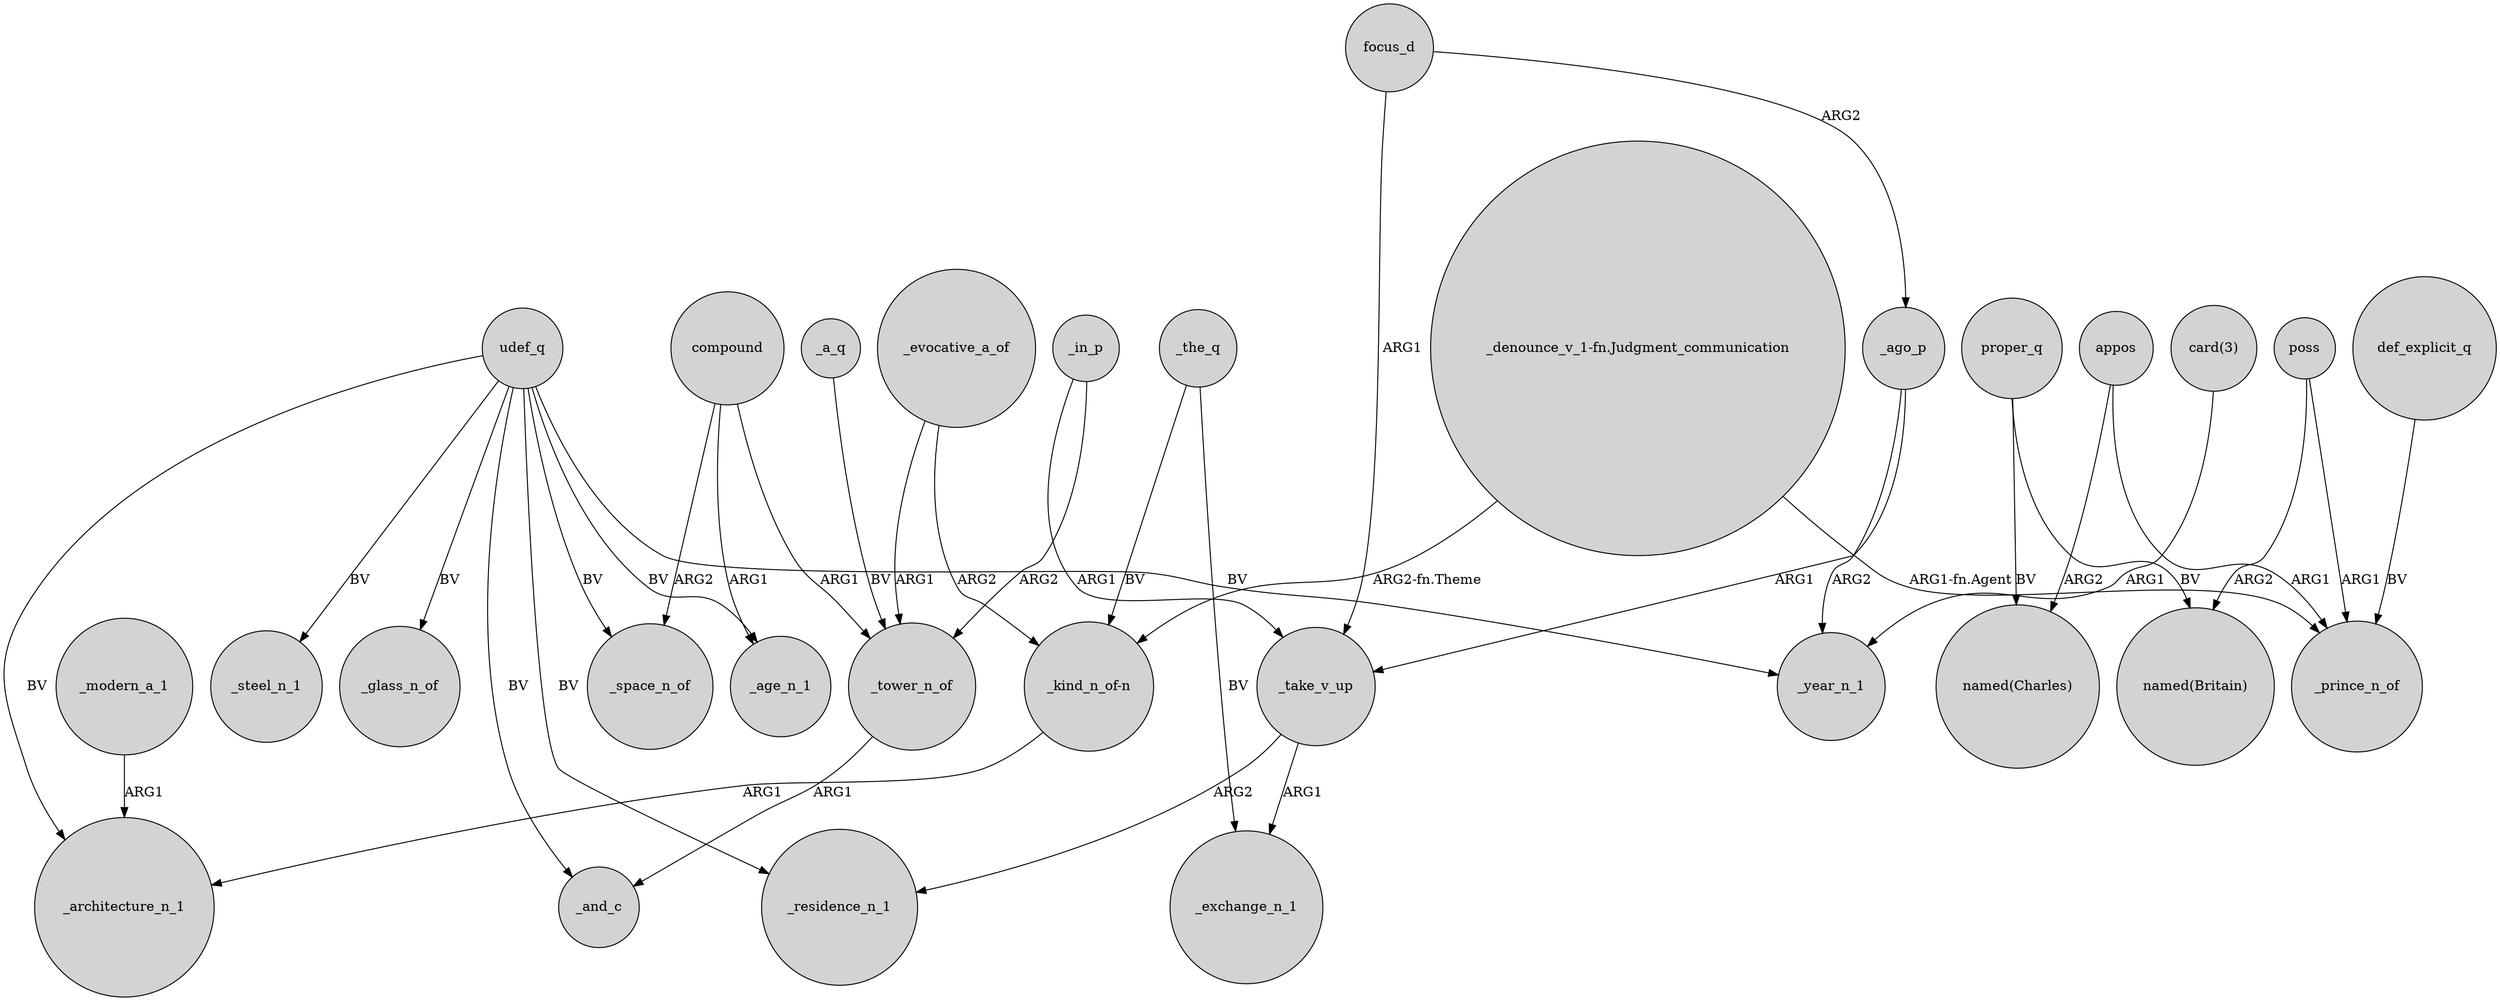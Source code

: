 digraph {
	node [shape=circle style=filled]
	_modern_a_1 -> _architecture_n_1 [label=ARG1]
	_tower_n_of -> _and_c [label=ARG1]
	compound -> _tower_n_of [label=ARG1]
	udef_q -> _architecture_n_1 [label=BV]
	_take_v_up -> _exchange_n_1 [label=ARG1]
	_in_p -> _take_v_up [label=ARG1]
	compound -> _space_n_of [label=ARG2]
	_evocative_a_of -> _tower_n_of [label=ARG1]
	udef_q -> _steel_n_1 [label=BV]
	"_denounce_v_1-fn.Judgment_communication" -> "_kind_n_of-n" [label="ARG2-fn.Theme"]
	appos -> _prince_n_of [label=ARG1]
	_ago_p -> _take_v_up [label=ARG1]
	_evocative_a_of -> "_kind_n_of-n" [label=ARG2]
	compound -> _age_n_1 [label=ARG1]
	_in_p -> _tower_n_of [label=ARG2]
	_ago_p -> _year_n_1 [label=ARG2]
	"_denounce_v_1-fn.Judgment_communication" -> _prince_n_of [label="ARG1-fn.Agent"]
	udef_q -> _space_n_of [label=BV]
	poss -> _prince_n_of [label=ARG1]
	_a_q -> _tower_n_of [label=BV]
	"card(3)" -> _year_n_1 [label=ARG1]
	focus_d -> _take_v_up [label=ARG1]
	udef_q -> _age_n_1 [label=BV]
	"_kind_n_of-n" -> _architecture_n_1 [label=ARG1]
	udef_q -> _glass_n_of [label=BV]
	appos -> "named(Charles)" [label=ARG2]
	_the_q -> "_kind_n_of-n" [label=BV]
	proper_q -> "named(Charles)" [label=BV]
	udef_q -> _year_n_1 [label=BV]
	focus_d -> _ago_p [label=ARG2]
	udef_q -> _residence_n_1 [label=BV]
	_take_v_up -> _residence_n_1 [label=ARG2]
	udef_q -> _and_c [label=BV]
	poss -> "named(Britain)" [label=ARG2]
	_the_q -> _exchange_n_1 [label=BV]
	def_explicit_q -> _prince_n_of [label=BV]
	proper_q -> "named(Britain)" [label=BV]
}
